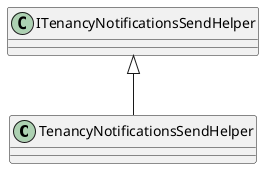 @startuml
class TenancyNotificationsSendHelper {
}
ITenancyNotificationsSendHelper <|-- TenancyNotificationsSendHelper
@enduml
